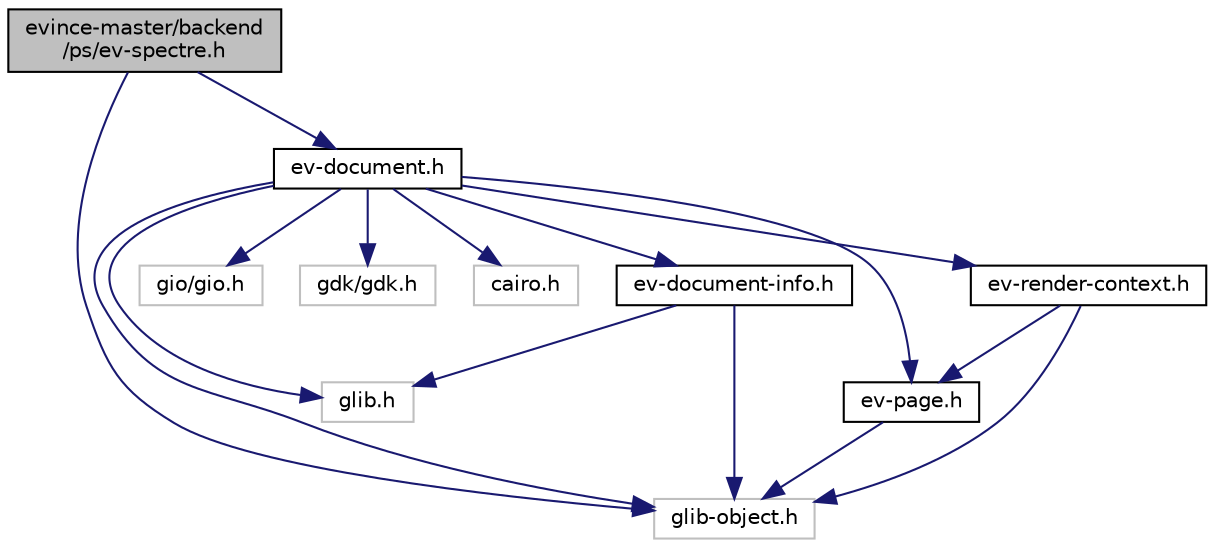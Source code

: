 digraph "evince-master/backend/ps/ev-spectre.h"
{
  edge [fontname="Helvetica",fontsize="10",labelfontname="Helvetica",labelfontsize="10"];
  node [fontname="Helvetica",fontsize="10",shape=record];
  Node1 [label="evince-master/backend\l/ps/ev-spectre.h",height=0.2,width=0.4,color="black", fillcolor="grey75", style="filled" fontcolor="black"];
  Node1 -> Node2 [color="midnightblue",fontsize="10",style="solid",fontname="Helvetica"];
  Node2 [label="glib-object.h",height=0.2,width=0.4,color="grey75", fillcolor="white", style="filled"];
  Node1 -> Node3 [color="midnightblue",fontsize="10",style="solid",fontname="Helvetica"];
  Node3 [label="ev-document.h",height=0.2,width=0.4,color="black", fillcolor="white", style="filled",URL="$d6/dfe/ev-document_8h.html"];
  Node3 -> Node2 [color="midnightblue",fontsize="10",style="solid",fontname="Helvetica"];
  Node3 -> Node4 [color="midnightblue",fontsize="10",style="solid",fontname="Helvetica"];
  Node4 [label="glib.h",height=0.2,width=0.4,color="grey75", fillcolor="white", style="filled"];
  Node3 -> Node5 [color="midnightblue",fontsize="10",style="solid",fontname="Helvetica"];
  Node5 [label="gio/gio.h",height=0.2,width=0.4,color="grey75", fillcolor="white", style="filled"];
  Node3 -> Node6 [color="midnightblue",fontsize="10",style="solid",fontname="Helvetica"];
  Node6 [label="gdk/gdk.h",height=0.2,width=0.4,color="grey75", fillcolor="white", style="filled"];
  Node3 -> Node7 [color="midnightblue",fontsize="10",style="solid",fontname="Helvetica"];
  Node7 [label="cairo.h",height=0.2,width=0.4,color="grey75", fillcolor="white", style="filled"];
  Node3 -> Node8 [color="midnightblue",fontsize="10",style="solid",fontname="Helvetica"];
  Node8 [label="ev-document-info.h",height=0.2,width=0.4,color="black", fillcolor="white", style="filled",URL="$d9/d68/ev-document-info_8h.html"];
  Node8 -> Node2 [color="midnightblue",fontsize="10",style="solid",fontname="Helvetica"];
  Node8 -> Node4 [color="midnightblue",fontsize="10",style="solid",fontname="Helvetica"];
  Node3 -> Node9 [color="midnightblue",fontsize="10",style="solid",fontname="Helvetica"];
  Node9 [label="ev-page.h",height=0.2,width=0.4,color="black", fillcolor="white", style="filled",URL="$da/d75/ev-page_8h.html"];
  Node9 -> Node2 [color="midnightblue",fontsize="10",style="solid",fontname="Helvetica"];
  Node3 -> Node10 [color="midnightblue",fontsize="10",style="solid",fontname="Helvetica"];
  Node10 [label="ev-render-context.h",height=0.2,width=0.4,color="black", fillcolor="white", style="filled",URL="$de/d68/ev-render-context_8h.html"];
  Node10 -> Node2 [color="midnightblue",fontsize="10",style="solid",fontname="Helvetica"];
  Node10 -> Node9 [color="midnightblue",fontsize="10",style="solid",fontname="Helvetica"];
}
